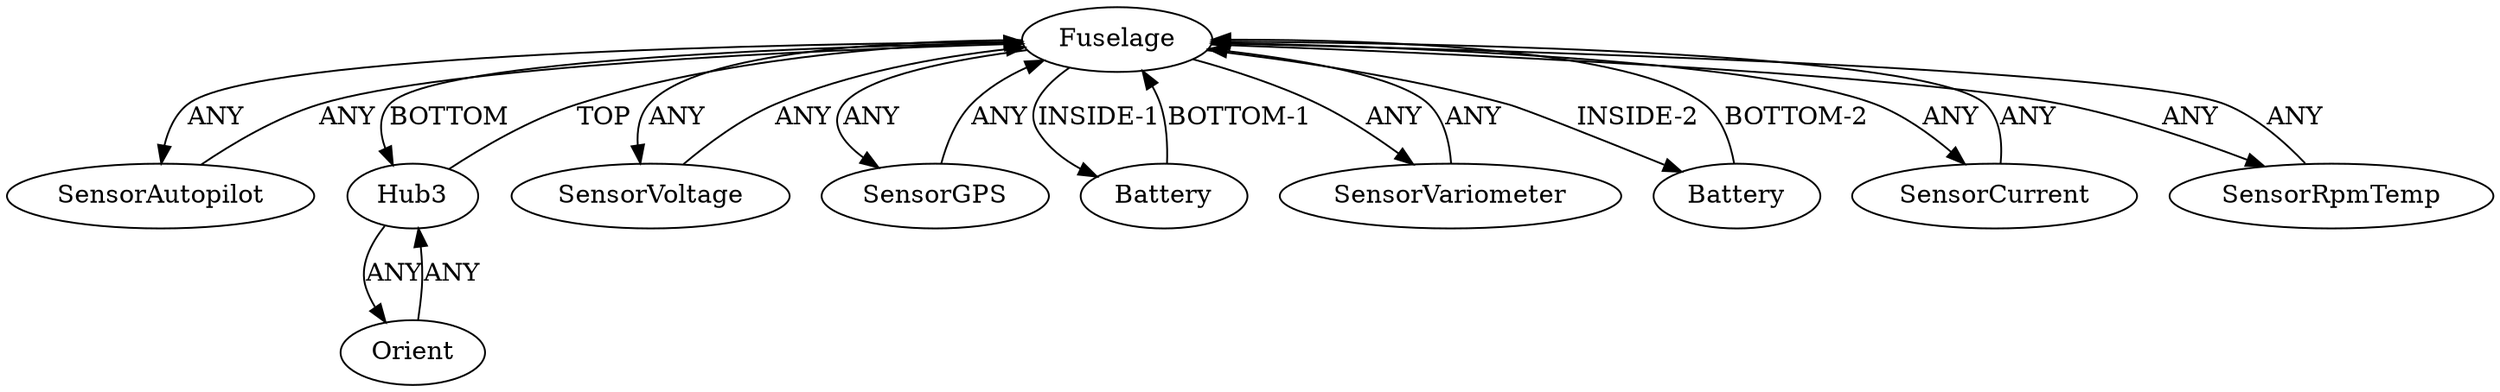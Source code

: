 /* Created by igraph 0.10.2 */
digraph {
  0 [
    instance=Fuselage_instance_1
    label=Fuselage
  ];
  1 [
    instance=SensorAutopilot_instance_1
    label=SensorAutopilot
  ];
  2 [
    instance=Hub3_instance_4
    label=Hub3
  ];
  3 [
    instance=SensorVoltage_instance_1
    label=SensorVoltage
  ];
  4 [
    instance=SensorGPS_instance_1
    label=SensorGPS
  ];
  5 [
    instance=Battery_instance_1
    label=Battery
  ];
  6 [
    instance=SensorVariometer_instance_1
    label=SensorVariometer
  ];
  7 [
    instance=Battery_instance_2
    label=Battery
  ];
  8 [
    instance=Orient
    label=Orient
  ];
  9 [
    instance=SensorCurrent_instance_1
    label=SensorCurrent
  ];
  10 [
    instance=SensorRpmTemp_instance_1
    label=SensorRpmTemp
  ];

  0 -> 1 [
    label=ANY
  ];
  0 -> 2 [
    label=BOTTOM
  ];
  0 -> 3 [
    label=ANY
  ];
  0 -> 4 [
    label=ANY
  ];
  0 -> 5 [
    label="INSIDE-1"
  ];
  0 -> 6 [
    label=ANY
  ];
  0 -> 7 [
    label="INSIDE-2"
  ];
  0 -> 9 [
    label=ANY
  ];
  0 -> 10 [
    label=ANY
  ];
  1 -> 0 [
    label=ANY
  ];
  2 -> 0 [
    label=TOP
  ];
  2 -> 8 [
    label=ANY
  ];
  3 -> 0 [
    label=ANY
  ];
  4 -> 0 [
    label=ANY
  ];
  5 -> 0 [
    label="BOTTOM-1"
  ];
  6 -> 0 [
    label=ANY
  ];
  7 -> 0 [
    label="BOTTOM-2"
  ];
  8 -> 2 [
    label=ANY
  ];
  9 -> 0 [
    label=ANY
  ];
  10 -> 0 [
    label=ANY
  ];
}
